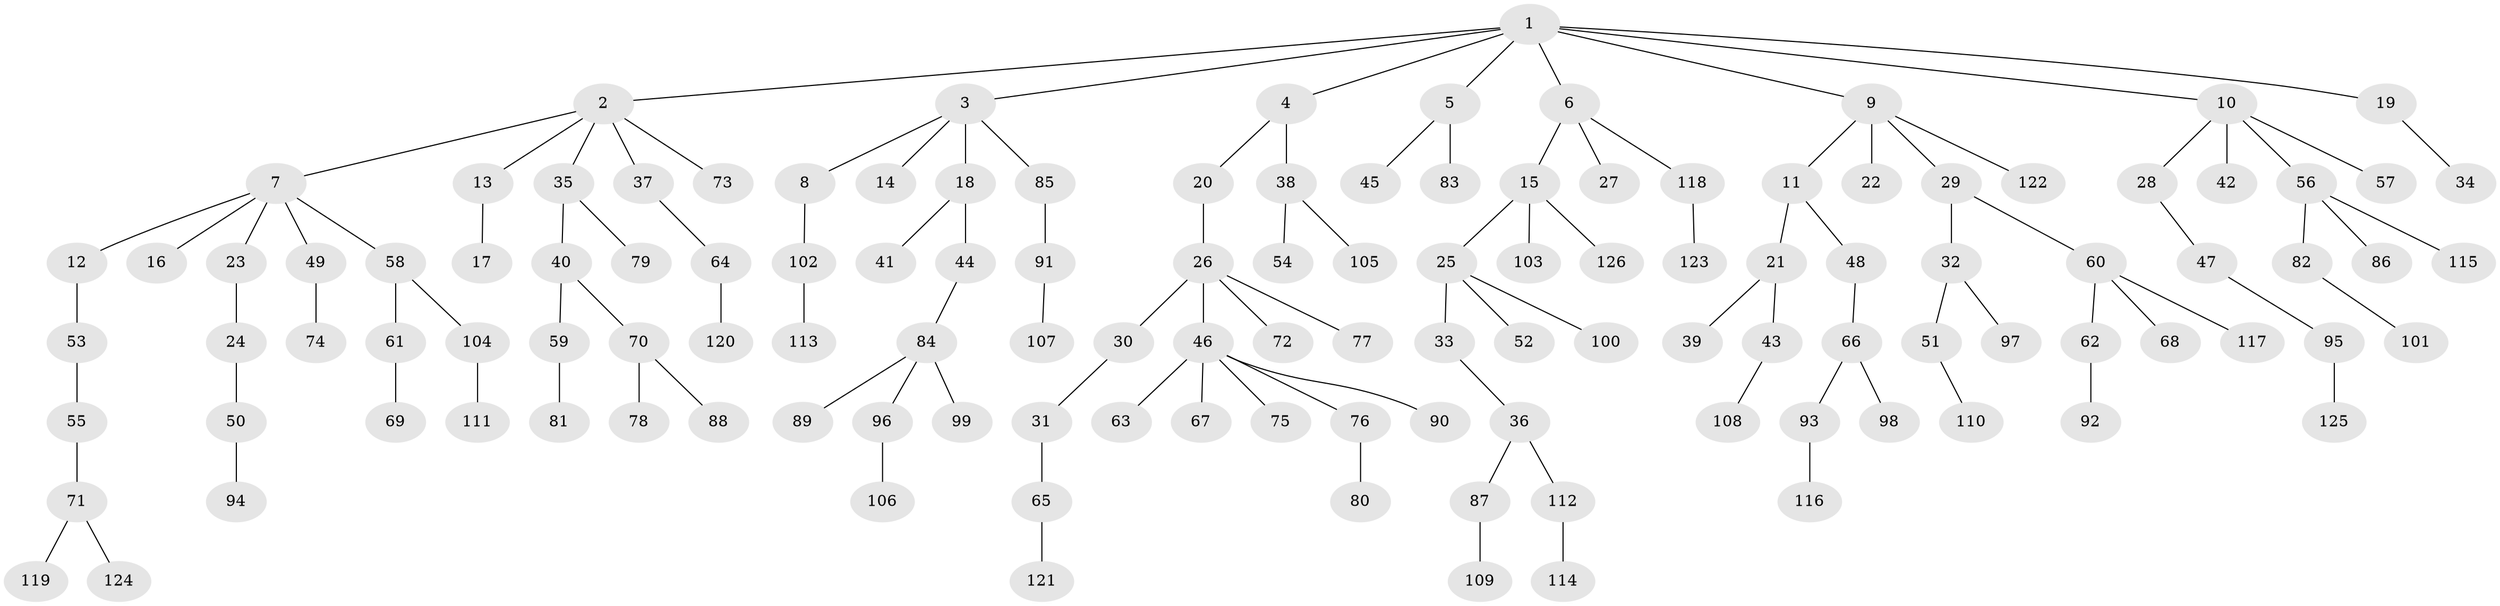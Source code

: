 // coarse degree distribution, {8: 0.012048192771084338, 5: 0.04819277108433735, 4: 0.060240963855421686, 2: 0.18072289156626506, 3: 0.10843373493975904, 6: 0.024096385542168676, 1: 0.5662650602409639}
// Generated by graph-tools (version 1.1) at 2025/52/02/27/25 19:52:11]
// undirected, 126 vertices, 125 edges
graph export_dot {
graph [start="1"]
  node [color=gray90,style=filled];
  1;
  2;
  3;
  4;
  5;
  6;
  7;
  8;
  9;
  10;
  11;
  12;
  13;
  14;
  15;
  16;
  17;
  18;
  19;
  20;
  21;
  22;
  23;
  24;
  25;
  26;
  27;
  28;
  29;
  30;
  31;
  32;
  33;
  34;
  35;
  36;
  37;
  38;
  39;
  40;
  41;
  42;
  43;
  44;
  45;
  46;
  47;
  48;
  49;
  50;
  51;
  52;
  53;
  54;
  55;
  56;
  57;
  58;
  59;
  60;
  61;
  62;
  63;
  64;
  65;
  66;
  67;
  68;
  69;
  70;
  71;
  72;
  73;
  74;
  75;
  76;
  77;
  78;
  79;
  80;
  81;
  82;
  83;
  84;
  85;
  86;
  87;
  88;
  89;
  90;
  91;
  92;
  93;
  94;
  95;
  96;
  97;
  98;
  99;
  100;
  101;
  102;
  103;
  104;
  105;
  106;
  107;
  108;
  109;
  110;
  111;
  112;
  113;
  114;
  115;
  116;
  117;
  118;
  119;
  120;
  121;
  122;
  123;
  124;
  125;
  126;
  1 -- 2;
  1 -- 3;
  1 -- 4;
  1 -- 5;
  1 -- 6;
  1 -- 9;
  1 -- 10;
  1 -- 19;
  2 -- 7;
  2 -- 13;
  2 -- 35;
  2 -- 37;
  2 -- 73;
  3 -- 8;
  3 -- 14;
  3 -- 18;
  3 -- 85;
  4 -- 20;
  4 -- 38;
  5 -- 45;
  5 -- 83;
  6 -- 15;
  6 -- 27;
  6 -- 118;
  7 -- 12;
  7 -- 16;
  7 -- 23;
  7 -- 49;
  7 -- 58;
  8 -- 102;
  9 -- 11;
  9 -- 22;
  9 -- 29;
  9 -- 122;
  10 -- 28;
  10 -- 42;
  10 -- 56;
  10 -- 57;
  11 -- 21;
  11 -- 48;
  12 -- 53;
  13 -- 17;
  15 -- 25;
  15 -- 103;
  15 -- 126;
  18 -- 41;
  18 -- 44;
  19 -- 34;
  20 -- 26;
  21 -- 39;
  21 -- 43;
  23 -- 24;
  24 -- 50;
  25 -- 33;
  25 -- 52;
  25 -- 100;
  26 -- 30;
  26 -- 46;
  26 -- 72;
  26 -- 77;
  28 -- 47;
  29 -- 32;
  29 -- 60;
  30 -- 31;
  31 -- 65;
  32 -- 51;
  32 -- 97;
  33 -- 36;
  35 -- 40;
  35 -- 79;
  36 -- 87;
  36 -- 112;
  37 -- 64;
  38 -- 54;
  38 -- 105;
  40 -- 59;
  40 -- 70;
  43 -- 108;
  44 -- 84;
  46 -- 63;
  46 -- 67;
  46 -- 75;
  46 -- 76;
  46 -- 90;
  47 -- 95;
  48 -- 66;
  49 -- 74;
  50 -- 94;
  51 -- 110;
  53 -- 55;
  55 -- 71;
  56 -- 82;
  56 -- 86;
  56 -- 115;
  58 -- 61;
  58 -- 104;
  59 -- 81;
  60 -- 62;
  60 -- 68;
  60 -- 117;
  61 -- 69;
  62 -- 92;
  64 -- 120;
  65 -- 121;
  66 -- 93;
  66 -- 98;
  70 -- 78;
  70 -- 88;
  71 -- 119;
  71 -- 124;
  76 -- 80;
  82 -- 101;
  84 -- 89;
  84 -- 96;
  84 -- 99;
  85 -- 91;
  87 -- 109;
  91 -- 107;
  93 -- 116;
  95 -- 125;
  96 -- 106;
  102 -- 113;
  104 -- 111;
  112 -- 114;
  118 -- 123;
}
